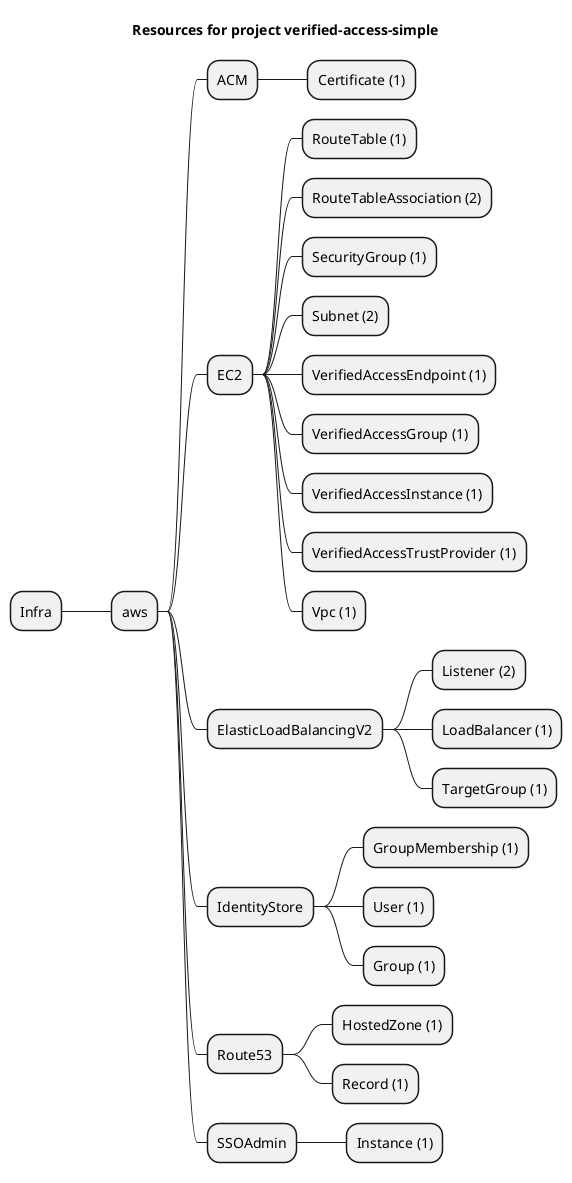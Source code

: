 @startmindmap
title Resources for project verified-access-simple
skinparam monochrome true
+ Infra
++ aws
+++ ACM
++++ Certificate (1)
+++ EC2
++++ RouteTable (1)
++++ RouteTableAssociation (2)
++++ SecurityGroup (1)
++++ Subnet (2)
++++ VerifiedAccessEndpoint (1)
++++ VerifiedAccessGroup (1)
++++ VerifiedAccessInstance (1)
++++ VerifiedAccessTrustProvider (1)
++++ Vpc (1)
+++ ElasticLoadBalancingV2
++++ Listener (2)
++++ LoadBalancer (1)
++++ TargetGroup (1)
+++ IdentityStore
++++ GroupMembership (1)
++++ User (1)
++++ Group (1)
+++ Route53
++++ HostedZone (1)
++++ Record (1)
+++ SSOAdmin
++++ Instance (1)
@endmindmap